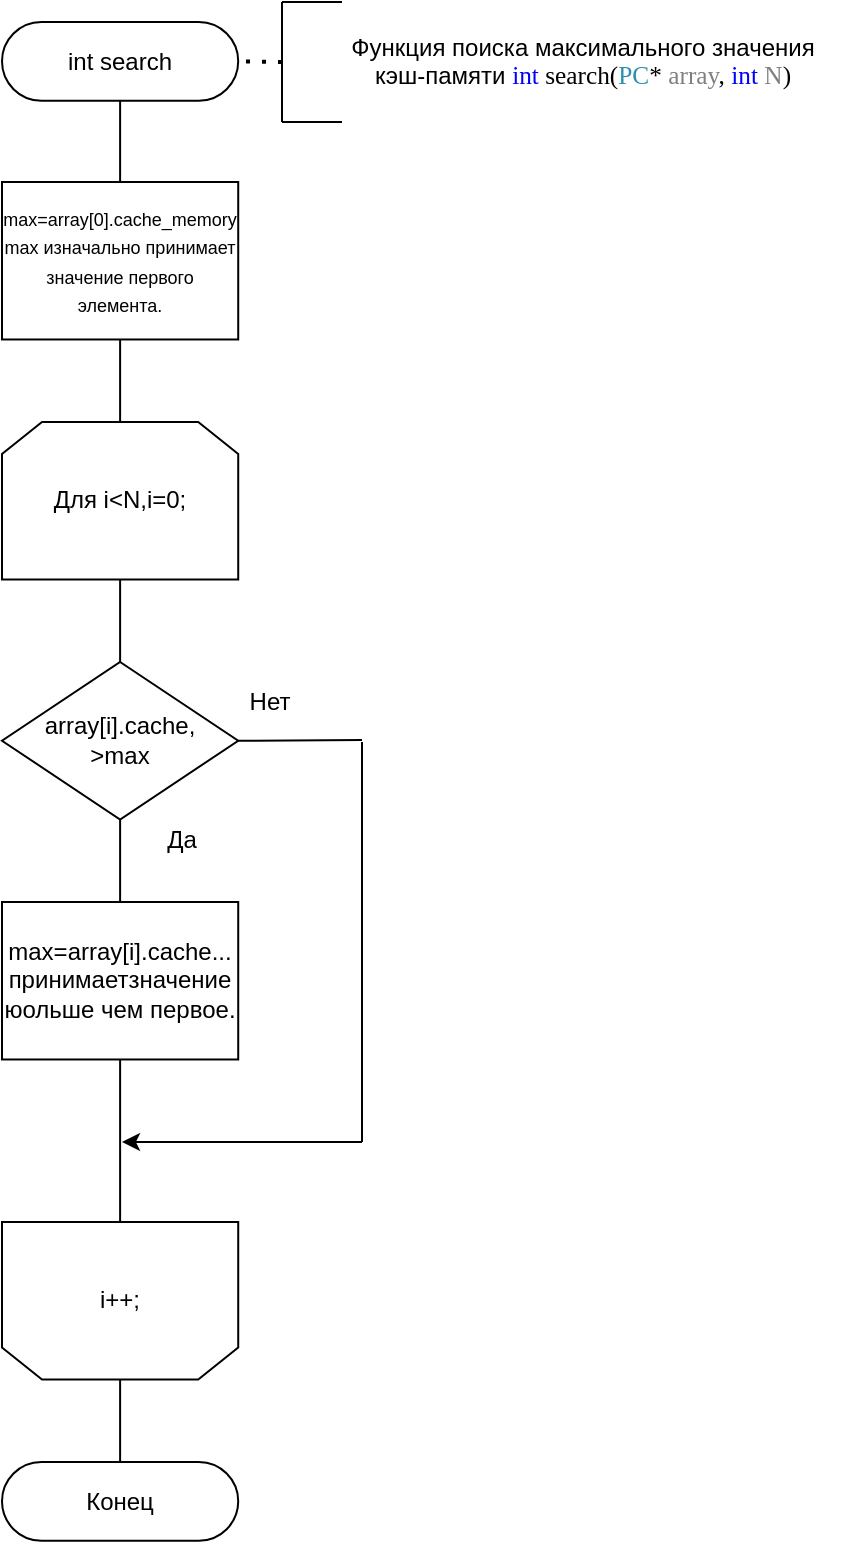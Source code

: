 <mxfile version="14.1.8" type="device"><diagram id="C20jut0tce2oSR3bJxCi" name="Page-1"><mxGraphModel dx="1422" dy="822" grid="1" gridSize="10" guides="1" tooltips="1" connect="1" arrows="1" fold="1" page="1" pageScale="1" pageWidth="827" pageHeight="1169" math="0" shadow="0"><root><mxCell id="0"/><mxCell id="1" parent="0"/><mxCell id="qpL7a05nrS7KsJXxcUj9-1" value="int search" style="rounded=1;whiteSpace=wrap;html=1;arcSize=50;" vertex="1" parent="1"><mxGeometry x="260" y="40" width="118.11" height="39.37" as="geometry"/></mxCell><mxCell id="qpL7a05nrS7KsJXxcUj9-3" value="&lt;font style=&quot;font-size: 9px&quot;&gt;max=array[0].cache_memory&lt;br&gt;max изначально принимает значение первого элемента.&lt;br&gt;&lt;/font&gt;" style="rounded=0;whiteSpace=wrap;html=1;" vertex="1" parent="1"><mxGeometry x="260" y="120" width="118.11" height="78.74" as="geometry"/></mxCell><mxCell id="qpL7a05nrS7KsJXxcUj9-4" value="Для i&amp;lt;N,i=0;" style="shape=loopLimit;whiteSpace=wrap;html=1;" vertex="1" parent="1"><mxGeometry x="260" y="240" width="118.11" height="78.74" as="geometry"/></mxCell><mxCell id="qpL7a05nrS7KsJXxcUj9-5" value="i++;" style="shape=loopLimit;whiteSpace=wrap;html=1;direction=west;" vertex="1" parent="1"><mxGeometry x="260" y="640" width="118.11" height="78.74" as="geometry"/></mxCell><mxCell id="qpL7a05nrS7KsJXxcUj9-6" value="array[i].cache,&lt;br&gt;&amp;gt;max" style="rhombus;whiteSpace=wrap;html=1;" vertex="1" parent="1"><mxGeometry x="260" y="360" width="118.11" height="78.74" as="geometry"/></mxCell><mxCell id="qpL7a05nrS7KsJXxcUj9-7" value="max=array[i].cache...&lt;br&gt;принимаетзначение юольше чем первое." style="rounded=0;whiteSpace=wrap;html=1;" vertex="1" parent="1"><mxGeometry x="260" y="480" width="118.11" height="78.74" as="geometry"/></mxCell><mxCell id="qpL7a05nrS7KsJXxcUj9-8" value="Конец" style="rounded=1;whiteSpace=wrap;html=1;arcSize=50;" vertex="1" parent="1"><mxGeometry x="260" y="760" width="118.11" height="39.37" as="geometry"/></mxCell><mxCell id="qpL7a05nrS7KsJXxcUj9-9" value="" style="endArrow=none;html=1;entryX=0.5;entryY=1;entryDx=0;entryDy=0;exitX=0.5;exitY=0;exitDx=0;exitDy=0;" edge="1" parent="1" source="qpL7a05nrS7KsJXxcUj9-3" target="qpL7a05nrS7KsJXxcUj9-1"><mxGeometry width="50" height="50" relative="1" as="geometry"><mxPoint x="330" y="480" as="sourcePoint"/><mxPoint x="380" y="430" as="targetPoint"/></mxGeometry></mxCell><mxCell id="qpL7a05nrS7KsJXxcUj9-10" value="" style="endArrow=none;html=1;entryX=0.5;entryY=1;entryDx=0;entryDy=0;exitX=0.5;exitY=0;exitDx=0;exitDy=0;" edge="1" parent="1" source="qpL7a05nrS7KsJXxcUj9-4" target="qpL7a05nrS7KsJXxcUj9-3"><mxGeometry width="50" height="50" relative="1" as="geometry"><mxPoint x="350" y="230" as="sourcePoint"/><mxPoint x="380" y="430" as="targetPoint"/></mxGeometry></mxCell><mxCell id="qpL7a05nrS7KsJXxcUj9-11" value="" style="endArrow=none;html=1;entryX=0.5;entryY=0;entryDx=0;entryDy=0;exitX=0.5;exitY=1;exitDx=0;exitDy=0;" edge="1" parent="1" source="qpL7a05nrS7KsJXxcUj9-4" target="qpL7a05nrS7KsJXxcUj9-6"><mxGeometry width="50" height="50" relative="1" as="geometry"><mxPoint x="330" y="480" as="sourcePoint"/><mxPoint x="380" y="430" as="targetPoint"/></mxGeometry></mxCell><mxCell id="qpL7a05nrS7KsJXxcUj9-12" value="" style="endArrow=none;html=1;exitX=0.5;exitY=0;exitDx=0;exitDy=0;entryX=0.5;entryY=1;entryDx=0;entryDy=0;" edge="1" parent="1" source="qpL7a05nrS7KsJXxcUj9-7" target="qpL7a05nrS7KsJXxcUj9-6"><mxGeometry width="50" height="50" relative="1" as="geometry"><mxPoint x="330" y="480" as="sourcePoint"/><mxPoint x="380" y="430" as="targetPoint"/></mxGeometry></mxCell><mxCell id="qpL7a05nrS7KsJXxcUj9-14" value="" style="endArrow=none;html=1;exitX=0.5;exitY=1;exitDx=0;exitDy=0;entryX=0.5;entryY=1;entryDx=0;entryDy=0;" edge="1" parent="1" source="qpL7a05nrS7KsJXxcUj9-5" target="qpL7a05nrS7KsJXxcUj9-7"><mxGeometry width="50" height="50" relative="1" as="geometry"><mxPoint x="330" y="480" as="sourcePoint"/><mxPoint x="380" y="430" as="targetPoint"/></mxGeometry></mxCell><mxCell id="qpL7a05nrS7KsJXxcUj9-15" value="" style="endArrow=none;html=1;exitX=0.5;exitY=0;exitDx=0;exitDy=0;entryX=0.5;entryY=0;entryDx=0;entryDy=0;" edge="1" parent="1" source="qpL7a05nrS7KsJXxcUj9-8" target="qpL7a05nrS7KsJXxcUj9-5"><mxGeometry width="50" height="50" relative="1" as="geometry"><mxPoint x="330" y="480" as="sourcePoint"/><mxPoint x="380" y="430" as="targetPoint"/></mxGeometry></mxCell><mxCell id="qpL7a05nrS7KsJXxcUj9-16" value="" style="endArrow=none;html=1;entryX=1;entryY=0.5;entryDx=0;entryDy=0;" edge="1" parent="1" target="qpL7a05nrS7KsJXxcUj9-6"><mxGeometry width="50" height="50" relative="1" as="geometry"><mxPoint x="440" y="399" as="sourcePoint"/><mxPoint x="380" y="430" as="targetPoint"/></mxGeometry></mxCell><mxCell id="qpL7a05nrS7KsJXxcUj9-18" value="" style="endArrow=none;html=1;" edge="1" parent="1"><mxGeometry width="50" height="50" relative="1" as="geometry"><mxPoint x="440" y="600" as="sourcePoint"/><mxPoint x="440" y="400" as="targetPoint"/></mxGeometry></mxCell><mxCell id="qpL7a05nrS7KsJXxcUj9-19" value="Да" style="text;html=1;strokeColor=none;fillColor=none;align=center;verticalAlign=middle;whiteSpace=wrap;rounded=0;" vertex="1" parent="1"><mxGeometry x="330" y="438.74" width="40" height="20" as="geometry"/></mxCell><mxCell id="qpL7a05nrS7KsJXxcUj9-20" value="Нет" style="text;html=1;strokeColor=none;fillColor=none;align=center;verticalAlign=middle;whiteSpace=wrap;rounded=0;" vertex="1" parent="1"><mxGeometry x="374" y="370" width="40" height="20" as="geometry"/></mxCell><mxCell id="qpL7a05nrS7KsJXxcUj9-21" value="" style="endArrow=classic;html=1;" edge="1" parent="1"><mxGeometry width="50" height="50" relative="1" as="geometry"><mxPoint x="440" y="600" as="sourcePoint"/><mxPoint x="320" y="600" as="targetPoint"/></mxGeometry></mxCell><mxCell id="qpL7a05nrS7KsJXxcUj9-22" value="" style="endArrow=none;dashed=1;html=1;dashPattern=1 3;strokeWidth=2;entryX=1;entryY=0.5;entryDx=0;entryDy=0;" edge="1" parent="1" target="qpL7a05nrS7KsJXxcUj9-1"><mxGeometry width="50" height="50" relative="1" as="geometry"><mxPoint x="400" y="60" as="sourcePoint"/><mxPoint x="380" y="130" as="targetPoint"/></mxGeometry></mxCell><mxCell id="qpL7a05nrS7KsJXxcUj9-23" value="" style="endArrow=none;html=1;" edge="1" parent="1"><mxGeometry width="50" height="50" relative="1" as="geometry"><mxPoint x="400" y="90" as="sourcePoint"/><mxPoint x="400" y="30" as="targetPoint"/></mxGeometry></mxCell><mxCell id="qpL7a05nrS7KsJXxcUj9-24" value="" style="endArrow=none;html=1;" edge="1" parent="1"><mxGeometry width="50" height="50" relative="1" as="geometry"><mxPoint x="430" y="90" as="sourcePoint"/><mxPoint x="400" y="90" as="targetPoint"/></mxGeometry></mxCell><mxCell id="qpL7a05nrS7KsJXxcUj9-25" value="" style="endArrow=none;html=1;" edge="1" parent="1"><mxGeometry width="50" height="50" relative="1" as="geometry"><mxPoint x="430" y="30" as="sourcePoint"/><mxPoint x="400" y="30" as="targetPoint"/></mxGeometry></mxCell><mxCell id="qpL7a05nrS7KsJXxcUj9-28" value="Функция поиска максимального значения&lt;br&gt;кэш-памяти&amp;nbsp;&lt;span lang=&quot;EN-US&quot; style=&quot;font-size: 9.5pt ; font-family: &amp;#34;consolas&amp;#34; ; color: blue&quot;&gt;int&lt;/span&gt;&lt;span lang=&quot;EN-US&quot; style=&quot;font-size: 9.5pt ; font-family: &amp;#34;consolas&amp;#34;&quot;&gt; search(&lt;/span&gt;&lt;span lang=&quot;EN-US&quot; style=&quot;font-size: 9.5pt ; font-family: &amp;#34;consolas&amp;#34; ; color: #2b91af&quot;&gt;PC&lt;/span&gt;&lt;span lang=&quot;EN-US&quot; style=&quot;font-size: 9.5pt ; font-family: &amp;#34;consolas&amp;#34;&quot;&gt;* &lt;/span&gt;&lt;span lang=&quot;EN-US&quot; style=&quot;font-size: 9.5pt ; font-family: &amp;#34;consolas&amp;#34; ; color: gray&quot;&gt;array&lt;/span&gt;&lt;span lang=&quot;EN-US&quot; style=&quot;font-size: 9.5pt ; font-family: &amp;#34;consolas&amp;#34;&quot;&gt;, &lt;/span&gt;&lt;span lang=&quot;EN-US&quot; style=&quot;font-size: 9.5pt ; font-family: &amp;#34;consolas&amp;#34; ; color: blue&quot;&gt;int&lt;/span&gt;&lt;span lang=&quot;EN-US&quot; style=&quot;font-size: 9.5pt ; font-family: &amp;#34;consolas&amp;#34;&quot;&gt; &lt;/span&gt;&lt;span lang=&quot;EN-US&quot; style=&quot;font-size: 9.5pt ; font-family: &amp;#34;consolas&amp;#34; ; color: gray&quot;&gt;N&lt;/span&gt;&lt;span lang=&quot;EN-US&quot; style=&quot;font-size: 9.5pt ; font-family: &amp;#34;consolas&amp;#34;&quot;&gt;)&lt;/span&gt;" style="text;html=1;align=center;verticalAlign=middle;resizable=0;points=[];autosize=1;" vertex="1" parent="1"><mxGeometry x="410" y="44.68" width="280" height="30" as="geometry"/></mxCell></root></mxGraphModel></diagram></mxfile>
